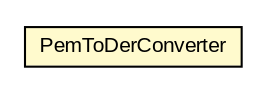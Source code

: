 #!/usr/local/bin/dot
#
# Class diagram 
# Generated by UMLGraph version R5_6-24-gf6e263 (http://www.umlgraph.org/)
#

digraph G {
	edge [fontname="arial",fontsize=10,labelfontname="arial",labelfontsize=10];
	node [fontname="arial",fontsize=10,shape=plaintext];
	nodesep=0.25;
	ranksep=0.5;
	// eu.europa.esig.dss.crl.PemToDerConverter
	c506570 [label=<<table title="eu.europa.esig.dss.crl.PemToDerConverter" border="0" cellborder="1" cellspacing="0" cellpadding="2" port="p" bgcolor="lemonChiffon" href="./PemToDerConverter.html">
		<tr><td><table border="0" cellspacing="0" cellpadding="1">
<tr><td align="center" balign="center"> PemToDerConverter </td></tr>
		</table></td></tr>
		</table>>, URL="./PemToDerConverter.html", fontname="arial", fontcolor="black", fontsize=10.0];
}

